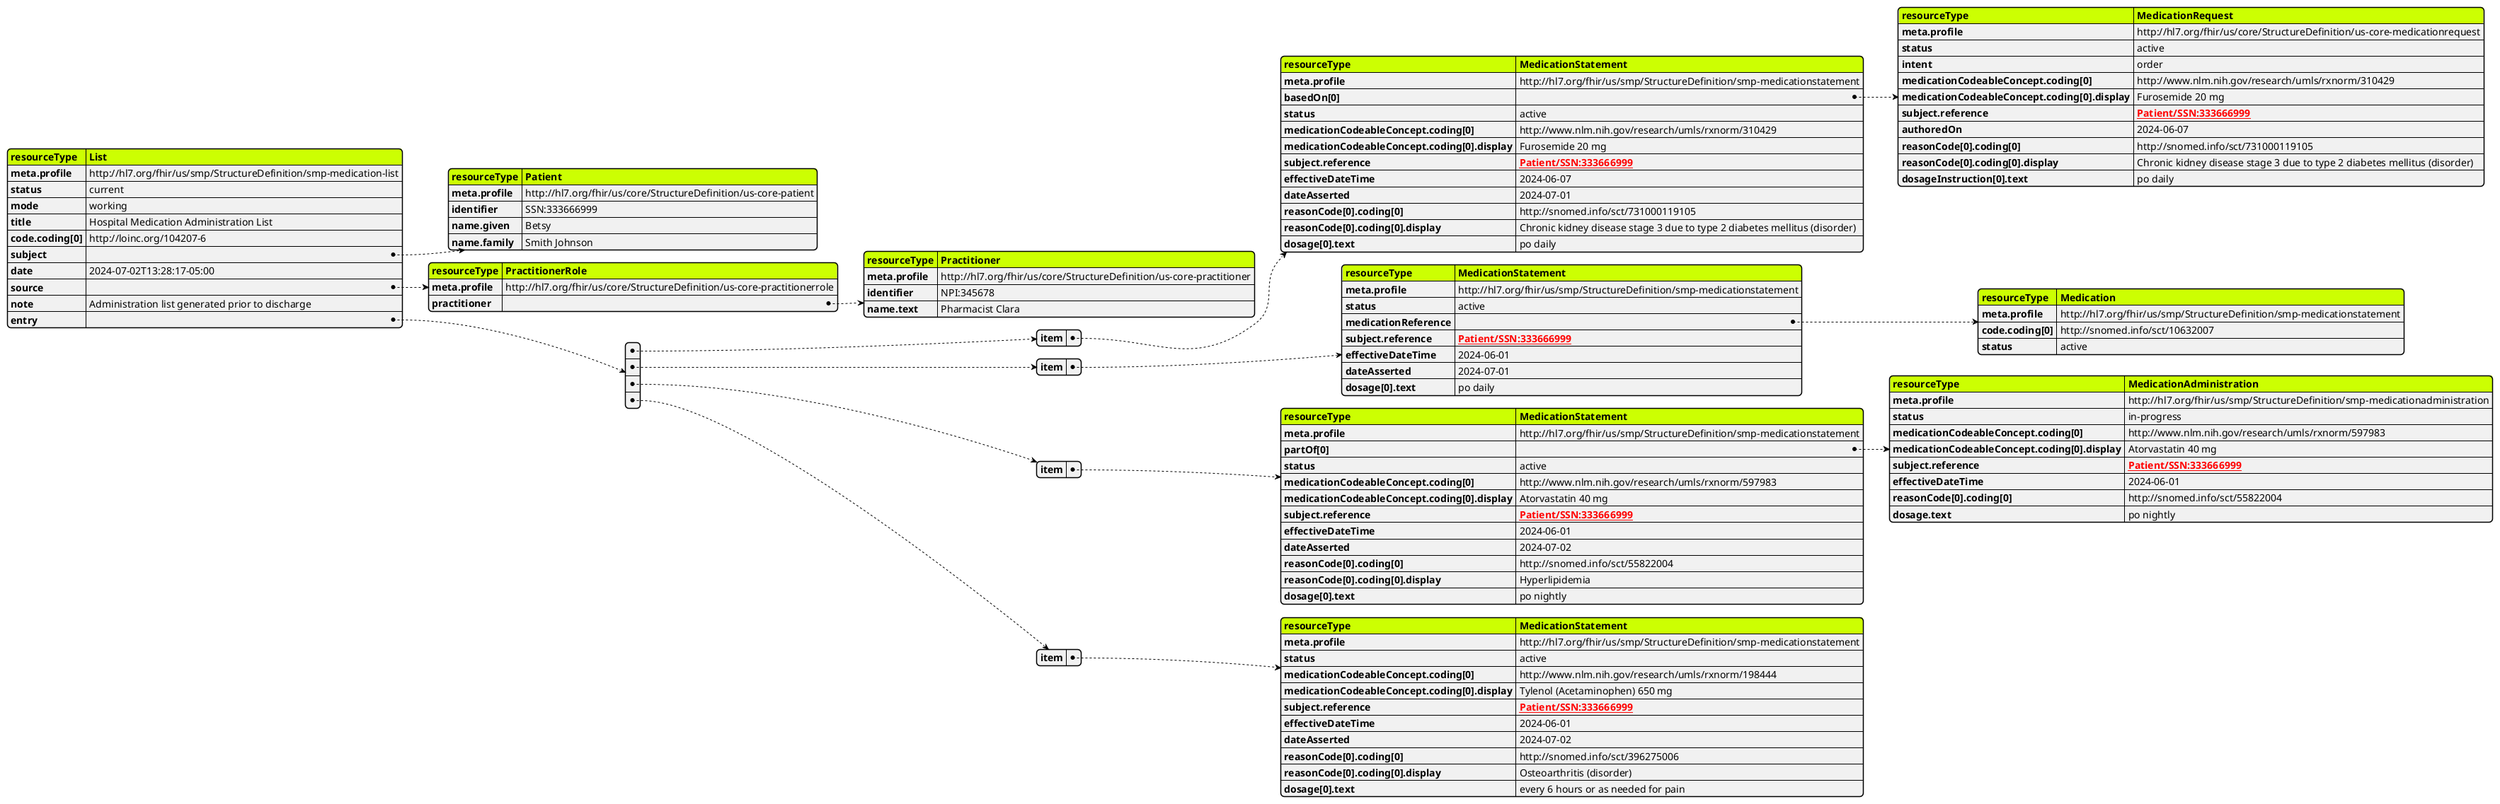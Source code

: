 @startjson
#highlight "resourceType"
#highlight "subject" / "resourceType"
#highlight "source" / "resourceType"
#highlight "source" / "practitioner" / "resourceType"
#highlight "entry" / "0" / "item" / "resourceType"
#highlight "entry" / "0" / "item" / "basedOn[0]" / "resourceType"
#highlight "entry" / "0" / "item" / "subject" / "resourceType"
#highlight "entry" / "1" / "item" / "resourceType"
#highlight "entry" / "1" / "item" / "medicationReference" / "resourceType"
#highlight "entry" / "1" / "item" / "subject" / "resourceType"
#highlight "entry" / "2" / "item" / "resourceType"
#highlight "entry" / "2" / "item" / "partOf[0]" / "resourceType"
#highlight "entry" / "2" / "item" / "subject" / "resourceType"
#highlight "entry" / "3" / "item" / "resourceType"
{
  "resourceType": "<b>List",
  "meta.profile" : "http://hl7.org/fhir/us/smp/StructureDefinition/smp-medication-list",
  "status": "current",
  "mode": "working",
  "title": "Hospital Medication Administration List",
  "code.coding[0]": "http://loinc.org/104207-6",
  "subject": {
    "resourceType": "<b>Patient",
    "meta.profile" : "http://hl7.org/fhir/us/core/StructureDefinition/us-core-patient",
    "identifier": "SSN:333666999",
    "name.given": "Betsy",
    "name.family": "Smith Johnson"
  },
  "date": "2024-07-02T13:28:17-05:00",
  "source": {
    "resourceType": "<b>PractitionerRole",
    "meta.profile" : "http://hl7.org/fhir/us/core/StructureDefinition/us-core-practitionerrole",
    "practitioner": {
      "resourceType": "<b>Practitioner",
      "meta.profile" : "http://hl7.org/fhir/us/core/StructureDefinition/us-core-practitioner",
      "identifier": "NPI:345678",
      "name.text": "Pharmacist Clara"
    }
  },
  "note": "Administration list generated prior to discharge",
  "entry": [
    {
      "item": {
        "resourceType": "<b>MedicationStatement",
        "meta.profile" : "http://hl7.org/fhir/us/smp/StructureDefinition/smp-medicationstatement",
        "basedOn[0]": {
            "resourceType": "<b>MedicationRequest",
            "meta.profile" : "http://hl7.org/fhir/us/core/StructureDefinition/us-core-medicationrequest",
            "status": "active",
            "intent": "order",
            "medicationCodeableConcept.coding[0]": "http://www.nlm.nih.gov/research/umls/rxnorm/310429",
            "medicationCodeableConcept.coding[0].display": "Furosemide 20 mg",
            "subject.reference" : "<color:red><b><u>Patient/SSN:333666999",
            "authoredOn": "2024-06-07",
            "reasonCode[0].coding[0]" : "http://snomed.info/sct/731000119105",
            "reasonCode[0].coding[0].display" : "Chronic kidney disease stage 3 due to type 2 diabetes mellitus (disorder)",
            "dosageInstruction[0].text": "po daily"
        },
        "status": "active",
        "medicationCodeableConcept.coding[0]": "http://www.nlm.nih.gov/research/umls/rxnorm/310429",
        "medicationCodeableConcept.coding[0].display": "Furosemide 20 mg",
        "subject.reference" : "<color:red><b><u>Patient/SSN:333666999",
        "effectiveDateTime" : "2024-06-07",
        "dateAsserted" : "2024-07-01",
        "reasonCode[0].coding[0]" : "http://snomed.info/sct/731000119105",
        "reasonCode[0].coding[0].display" : "Chronic kidney disease stage 3 due to type 2 diabetes mellitus (disorder)",
        "dosage[0].text" : "po daily"
      }
    },
    {
      "item": {
        "resourceType": "<b>MedicationStatement",
        "meta.profile" : "http://hl7.org/fhir/us/smp/StructureDefinition/smp-medicationstatement",
        "status": "active",
        "medicationReference": {
          "resourceType": "<b>Medication",
          "meta.profile" : "http://hl7.org/fhir/us/smp/StructureDefinition/smp-medicationstatement",
          "code.coding[0]": "http://snomed.info/sct/10632007",
          "status": "active"
        },
        "subject.reference" : "<color:red><b><u>Patient/SSN:333666999",
        "effectiveDateTime" : "2024-06-01",
        "dateAsserted" : "2024-07-01",
        "dosage[0].text" : "po daily"
      }
    },
    {
      "item": {
        "resourceType": "<b>MedicationStatement",
        "meta.profile" : "http://hl7.org/fhir/us/smp/StructureDefinition/smp-medicationstatement",
        "partOf[0]": {
            "resourceType": "<b>MedicationAdministration",
            "meta.profile" : "http://hl7.org/fhir/us/smp/StructureDefinition/smp-medicationadministration",
            "status" : "in-progress",
            "medicationCodeableConcept.coding[0]": "http://www.nlm.nih.gov/research/umls/rxnorm/597983",
            "medicationCodeableConcept.coding[0].display": "Atorvastatin 40 mg",
            "subject.reference" : "<color:red><b><u>Patient/SSN:333666999",
            "effectiveDateTime" : "2024-06-01",
            "reasonCode[0].coding[0]" : "http://snomed.info/sct/55822004",
            "dosage.text" : "po nightly"
        },
        "status": "active",
        "medicationCodeableConcept.coding[0]": "http://www.nlm.nih.gov/research/umls/rxnorm/597983",
        "medicationCodeableConcept.coding[0].display": "Atorvastatin 40 mg",
        "subject.reference" : "<color:red><b><u>Patient/SSN:333666999",
        "effectiveDateTime" : "2024-06-01",
        "dateAsserted" : "2024-07-02",
        "reasonCode[0].coding[0]" : "http://snomed.info/sct/55822004",
        "reasonCode[0].coding[0].display" : "Hyperlipidemia",
        "dosage[0].text" : "po nightly"
      }
    },
    {
      "item": {
        "resourceType": "<b>MedicationStatement",
        "meta.profile" : "http://hl7.org/fhir/us/smp/StructureDefinition/smp-medicationstatement",
        "status": "active",
        "medicationCodeableConcept.coding[0]": "http://www.nlm.nih.gov/research/umls/rxnorm/198444",
        "medicationCodeableConcept.coding[0].display": "Tylenol (Acetaminophen) 650 mg",
        "subject.reference" : "<color:red><b><u>Patient/SSN:333666999",
        "effectiveDateTime" : "2024-06-01",
        "dateAsserted" : "2024-07-02",
        "reasonCode[0].coding[0]" : "http://snomed.info/sct/396275006",
        "reasonCode[0].coding[0].display" : "Osteoarthritis (disorder)",
        "dosage[0].text" : "every 6 hours or as needed for pain"
      }
    }
  ]
}
@endjson